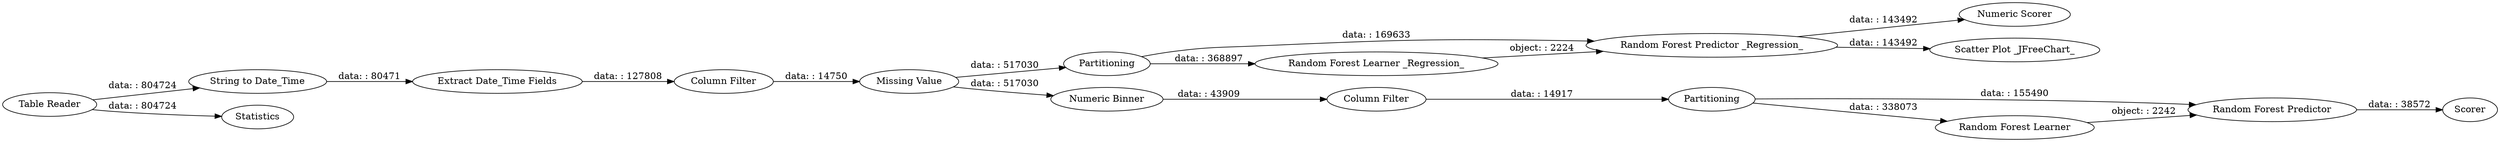 digraph {
	"8908459565530048901_36" [label="Random Forest Predictor"]
	"8908459565530048901_22" [label=Partitioning]
	"8908459565530048901_2" [label="Column Filter"]
	"8908459565530048901_3" [label=Partitioning]
	"8908459565530048901_6" [label="Numeric Scorer"]
	"8908459565530048901_27" [label="Missing Value"]
	"8908459565530048901_25" [label="String to Date_Time"]
	"8908459565530048901_34" [label="Random Forest Predictor _Regression_"]
	"8908459565530048901_32" [label=Statistics]
	"8908459565530048901_21" [label="Column Filter"]
	"8908459565530048901_33" [label="Random Forest Learner _Regression_"]
	"8908459565530048901_26" [label="Extract Date_Time Fields"]
	"8908459565530048901_7" [label="Scatter Plot _JFreeChart_"]
	"8908459565530048901_23" [label=Scorer]
	"8908459565530048901_31" [label="Table Reader"]
	"8908459565530048901_35" [label="Random Forest Learner"]
	"8908459565530048901_18" [label="Numeric Binner"]
	"8908459565530048901_31" -> "8908459565530048901_25" [label="data: : 804724"]
	"8908459565530048901_3" -> "8908459565530048901_33" [label="data: : 368897"]
	"8908459565530048901_33" -> "8908459565530048901_34" [label="object: : 2224"]
	"8908459565530048901_25" -> "8908459565530048901_26" [label="data: : 80471"]
	"8908459565530048901_22" -> "8908459565530048901_36" [label="data: : 155490"]
	"8908459565530048901_27" -> "8908459565530048901_3" [label="data: : 517030"]
	"8908459565530048901_36" -> "8908459565530048901_23" [label="data: : 38572"]
	"8908459565530048901_18" -> "8908459565530048901_21" [label="data: : 43909"]
	"8908459565530048901_21" -> "8908459565530048901_22" [label="data: : 14917"]
	"8908459565530048901_22" -> "8908459565530048901_35" [label="data: : 338073"]
	"8908459565530048901_27" -> "8908459565530048901_18" [label="data: : 517030"]
	"8908459565530048901_31" -> "8908459565530048901_32" [label="data: : 804724"]
	"8908459565530048901_26" -> "8908459565530048901_2" [label="data: : 127808"]
	"8908459565530048901_3" -> "8908459565530048901_34" [label="data: : 169633"]
	"8908459565530048901_35" -> "8908459565530048901_36" [label="object: : 2242"]
	"8908459565530048901_2" -> "8908459565530048901_27" [label="data: : 14750"]
	"8908459565530048901_34" -> "8908459565530048901_6" [label="data: : 143492"]
	"8908459565530048901_34" -> "8908459565530048901_7" [label="data: : 143492"]
	rankdir=LR
}
